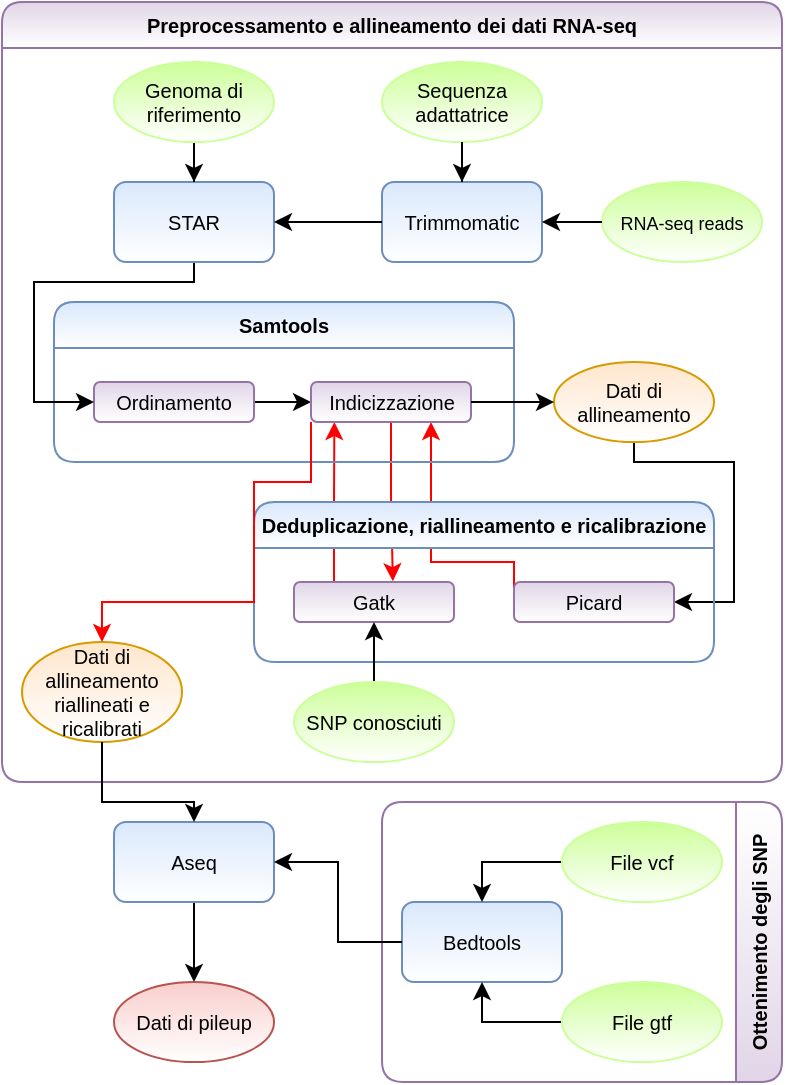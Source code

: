<mxfile compressed="false" version="14.6.13" type="device">
  <diagram id="prtHgNgQTEPvFCAcTncT" name="Page-1">
    <mxGraphModel dx="1408" dy="826" grid="1" gridSize="10" guides="1" tooltips="1" connect="1" arrows="1" fold="1" page="1" pageScale="1" pageWidth="827" pageHeight="1169" math="0" shadow="0">
      <root>
        <mxCell id="0" />
        <mxCell id="1" parent="0" />
        <mxCell id="fNoOviHElrBXO7P96PJo-56" value="Preprocessamento e allineamento dei dati RNA-seq" style="swimlane;rounded=1;fontSize=10;fillColor=#e1d5e7;strokeColor=#9673a6;gradientColor=#ffffff;swimlaneFillColor=none;" parent="1" vertex="1">
          <mxGeometry x="24" y="70" width="390" height="390" as="geometry" />
        </mxCell>
        <mxCell id="vsyQtTesX6xpcypo9VDb-11" style="edgeStyle=orthogonalEdgeStyle;rounded=0;orthogonalLoop=1;jettySize=auto;html=1;exitX=0;exitY=0.5;exitDx=0;exitDy=0;entryX=0.75;entryY=1;entryDx=0;entryDy=0;strokeColor=#FF0000;" parent="fNoOviHElrBXO7P96PJo-56" source="fNoOviHElrBXO7P96PJo-25" target="fNoOviHElrBXO7P96PJo-5" edge="1">
          <mxGeometry relative="1" as="geometry">
            <Array as="points">
              <mxPoint x="256" y="280" />
              <mxPoint x="215" y="280" />
            </Array>
          </mxGeometry>
        </mxCell>
        <mxCell id="vsyQtTesX6xpcypo9VDb-12" style="edgeStyle=orthogonalEdgeStyle;rounded=0;orthogonalLoop=1;jettySize=auto;html=1;exitX=0.5;exitY=1;exitDx=0;exitDy=0;entryX=0.618;entryY=-0.02;entryDx=0;entryDy=0;entryPerimeter=0;strokeColor=#FF0000;" parent="fNoOviHElrBXO7P96PJo-56" source="fNoOviHElrBXO7P96PJo-5" target="fNoOviHElrBXO7P96PJo-27" edge="1">
          <mxGeometry relative="1" as="geometry" />
        </mxCell>
        <mxCell id="vsyQtTesX6xpcypo9VDb-13" style="edgeStyle=orthogonalEdgeStyle;rounded=0;orthogonalLoop=1;jettySize=auto;html=1;exitX=0.25;exitY=0;exitDx=0;exitDy=0;entryX=0.146;entryY=1;entryDx=0;entryDy=0;entryPerimeter=0;strokeColor=#FF0000;" parent="fNoOviHElrBXO7P96PJo-56" source="fNoOviHElrBXO7P96PJo-27" target="fNoOviHElrBXO7P96PJo-5" edge="1">
          <mxGeometry relative="1" as="geometry" />
        </mxCell>
        <mxCell id="fNoOviHElrBXO7P96PJo-34" value="Dati di allineamento riallineati e ricalibrati" style="ellipse;whiteSpace=wrap;html=1;rounded=1;fontSize=10;fillColor=#ffe6cc;strokeColor=#d79b00;gradientColor=#ffffff;" parent="fNoOviHElrBXO7P96PJo-56" vertex="1">
          <mxGeometry x="10" y="320" width="80" height="50" as="geometry" />
        </mxCell>
        <mxCell id="vsyQtTesX6xpcypo9VDb-5" style="edgeStyle=orthogonalEdgeStyle;rounded=0;orthogonalLoop=1;jettySize=auto;html=1;exitX=0.5;exitY=1;exitDx=0;exitDy=0;entryX=1;entryY=0.5;entryDx=0;entryDy=0;" parent="fNoOviHElrBXO7P96PJo-56" source="fNoOviHElrBXO7P96PJo-23" target="fNoOviHElrBXO7P96PJo-25" edge="1">
          <mxGeometry relative="1" as="geometry">
            <Array as="points">
              <mxPoint x="316" y="230" />
              <mxPoint x="366" y="230" />
              <mxPoint x="366" y="300" />
            </Array>
          </mxGeometry>
        </mxCell>
        <mxCell id="fNoOviHElrBXO7P96PJo-23" value="Dati di allineamento" style="ellipse;whiteSpace=wrap;html=1;rounded=1;fontSize=10;fillColor=#ffe6cc;strokeColor=#d79b00;gradientColor=#ffffff;" parent="fNoOviHElrBXO7P96PJo-56" vertex="1">
          <mxGeometry x="276" y="180" width="80" height="40" as="geometry" />
        </mxCell>
        <mxCell id="fNoOviHElrBXO7P96PJo-16" value="&lt;font style=&quot;font-size: 9px&quot;&gt;RNA-seq reads&lt;/font&gt;" style="ellipse;whiteSpace=wrap;html=1;rounded=1;fontSize=10;gradientColor=#ffffff;fillColor=#CCFF99;strokeColor=#CCFF99;" parent="fNoOviHElrBXO7P96PJo-56" vertex="1">
          <mxGeometry x="300" y="90" width="80" height="40" as="geometry" />
        </mxCell>
        <mxCell id="fNoOviHElrBXO7P96PJo-14" value="Trimmomatic" style="rounded=1;whiteSpace=wrap;html=1;fontSize=10;fillColor=#dae8fc;strokeColor=#6c8ebf;gradientColor=#ffffff;" parent="fNoOviHElrBXO7P96PJo-56" vertex="1">
          <mxGeometry x="190" y="90" width="80" height="40" as="geometry" />
        </mxCell>
        <mxCell id="fNoOviHElrBXO7P96PJo-18" value="Sequenza adattatrice" style="ellipse;whiteSpace=wrap;html=1;rounded=1;fontSize=10;gradientColor=#ffffff;fillColor=#CCFF99;strokeColor=#CCFF99;" parent="fNoOviHElrBXO7P96PJo-56" vertex="1">
          <mxGeometry x="190" y="30" width="80" height="40" as="geometry" />
        </mxCell>
        <mxCell id="fNoOviHElrBXO7P96PJo-19" style="edgeStyle=orthogonalEdgeStyle;rounded=0;orthogonalLoop=1;jettySize=auto;html=1;entryX=0.5;entryY=0;entryDx=0;entryDy=0;fontSize=10;" parent="fNoOviHElrBXO7P96PJo-56" source="fNoOviHElrBXO7P96PJo-18" target="fNoOviHElrBXO7P96PJo-14" edge="1">
          <mxGeometry relative="1" as="geometry" />
        </mxCell>
        <mxCell id="jYuElZ0psFMSYg52Es3L-28" style="edgeStyle=none;rounded=0;orthogonalLoop=1;jettySize=auto;html=1;fontSize=10;entryX=1;entryY=0.5;entryDx=0;entryDy=0;" parent="fNoOviHElrBXO7P96PJo-56" source="fNoOviHElrBXO7P96PJo-16" target="fNoOviHElrBXO7P96PJo-14" edge="1">
          <mxGeometry relative="1" as="geometry">
            <mxPoint x="300" y="70" as="targetPoint" />
          </mxGeometry>
        </mxCell>
        <mxCell id="fNoOviHElrBXO7P96PJo-3" value="Samtools" style="swimlane;rounded=1;swimlaneLine=1;fontSize=10;swimlaneFillColor=none;fillColor=#dae8fc;strokeColor=#6c8ebf;gradientColor=#ffffff;" parent="fNoOviHElrBXO7P96PJo-56" vertex="1">
          <mxGeometry x="26" y="150" width="230" height="80" as="geometry" />
        </mxCell>
        <mxCell id="vsyQtTesX6xpcypo9VDb-3" style="edgeStyle=orthogonalEdgeStyle;rounded=0;orthogonalLoop=1;jettySize=auto;html=1;exitX=1;exitY=0.5;exitDx=0;exitDy=0;entryX=0;entryY=0.5;entryDx=0;entryDy=0;" parent="fNoOviHElrBXO7P96PJo-3" source="fNoOviHElrBXO7P96PJo-4" target="fNoOviHElrBXO7P96PJo-5" edge="1">
          <mxGeometry relative="1" as="geometry" />
        </mxCell>
        <mxCell id="fNoOviHElrBXO7P96PJo-4" value="Ordinamento" style="rounded=1;whiteSpace=wrap;html=1;fontSize=10;fillColor=#e1d5e7;strokeColor=#9673a6;gradientColor=#ffffff;" parent="fNoOviHElrBXO7P96PJo-3" vertex="1">
          <mxGeometry x="20" y="40" width="80" height="20" as="geometry" />
        </mxCell>
        <mxCell id="fNoOviHElrBXO7P96PJo-5" value="Indicizzazione" style="rounded=1;whiteSpace=wrap;html=1;fontSize=10;fillColor=#e1d5e7;strokeColor=#9673a6;gradientColor=#ffffff;" parent="fNoOviHElrBXO7P96PJo-3" vertex="1">
          <mxGeometry x="128.5" y="40" width="80" height="20" as="geometry" />
        </mxCell>
        <mxCell id="vsyQtTesX6xpcypo9VDb-4" style="edgeStyle=orthogonalEdgeStyle;rounded=0;orthogonalLoop=1;jettySize=auto;html=1;exitX=1;exitY=0.5;exitDx=0;exitDy=0;" parent="fNoOviHElrBXO7P96PJo-56" source="fNoOviHElrBXO7P96PJo-5" target="fNoOviHElrBXO7P96PJo-23" edge="1">
          <mxGeometry relative="1" as="geometry" />
        </mxCell>
        <mxCell id="W9IB9yJmT7ebv6xMcdkx-2" value="Deduplicazione, riallineamento e ricalibrazione" style="swimlane;rounded=1;shadow=0;startSize=23;fontSize=10;fillColor=#dae8fc;strokeColor=#6c8ebf;gradientColor=#ffffff;" parent="fNoOviHElrBXO7P96PJo-56" vertex="1">
          <mxGeometry x="126" y="250" width="230" height="80" as="geometry" />
        </mxCell>
        <mxCell id="fNoOviHElrBXO7P96PJo-25" value="Picard" style="rounded=1;whiteSpace=wrap;html=1;fontSize=10;fillColor=#e1d5e7;strokeColor=#9673a6;gradientColor=#ffffff;" parent="W9IB9yJmT7ebv6xMcdkx-2" vertex="1">
          <mxGeometry x="130" y="40" width="80" height="20" as="geometry" />
        </mxCell>
        <mxCell id="fNoOviHElrBXO7P96PJo-27" value="Gatk" style="rounded=1;whiteSpace=wrap;html=1;fontSize=10;fillColor=#e1d5e7;strokeColor=#9673a6;gradientColor=#ffffff;" parent="W9IB9yJmT7ebv6xMcdkx-2" vertex="1">
          <mxGeometry x="20" y="40" width="80" height="20" as="geometry" />
        </mxCell>
        <mxCell id="vsyQtTesX6xpcypo9VDb-8" style="edgeStyle=orthogonalEdgeStyle;rounded=0;orthogonalLoop=1;jettySize=auto;html=1;exitX=0.5;exitY=0;exitDx=0;exitDy=0;strokeColor=#000000;" parent="fNoOviHElrBXO7P96PJo-56" source="jYuElZ0psFMSYg52Es3L-11" target="fNoOviHElrBXO7P96PJo-27" edge="1">
          <mxGeometry relative="1" as="geometry" />
        </mxCell>
        <mxCell id="jYuElZ0psFMSYg52Es3L-11" value="SNP conosciuti" style="ellipse;whiteSpace=wrap;html=1;rounded=1;fontSize=10;gradientColor=#ffffff;fillColor=#CCFF99;strokeColor=#CCFF99;" parent="fNoOviHElrBXO7P96PJo-56" vertex="1">
          <mxGeometry x="146" y="340" width="80" height="40" as="geometry" />
        </mxCell>
        <mxCell id="vsyQtTesX6xpcypo9VDb-14" style="edgeStyle=orthogonalEdgeStyle;rounded=0;orthogonalLoop=1;jettySize=auto;html=1;exitX=0;exitY=1;exitDx=0;exitDy=0;strokeColor=#FF0000;" parent="fNoOviHElrBXO7P96PJo-56" source="fNoOviHElrBXO7P96PJo-5" target="fNoOviHElrBXO7P96PJo-34" edge="1">
          <mxGeometry relative="1" as="geometry">
            <Array as="points">
              <mxPoint x="155" y="240" />
              <mxPoint x="126" y="240" />
              <mxPoint x="126" y="300" />
              <mxPoint x="50" y="300" />
            </Array>
          </mxGeometry>
        </mxCell>
        <mxCell id="jYuElZ0psFMSYg52Es3L-30" style="edgeStyle=orthogonalEdgeStyle;rounded=0;orthogonalLoop=1;jettySize=auto;html=1;exitX=0.5;exitY=1;exitDx=0;exitDy=0;fontSize=10;entryX=0;entryY=0.5;entryDx=0;entryDy=0;" parent="1" source="fNoOviHElrBXO7P96PJo-12" target="fNoOviHElrBXO7P96PJo-4" edge="1">
          <mxGeometry relative="1" as="geometry">
            <mxPoint x="120.333" y="240.0" as="targetPoint" />
            <Array as="points">
              <mxPoint x="120" y="210" />
              <mxPoint x="40" y="210" />
              <mxPoint x="40" y="270" />
            </Array>
          </mxGeometry>
        </mxCell>
        <mxCell id="fNoOviHElrBXO7P96PJo-12" value="STAR" style="rounded=1;whiteSpace=wrap;html=1;fontSize=10;fillColor=#dae8fc;strokeColor=#6c8ebf;gradientColor=#ffffff;" parent="1" vertex="1">
          <mxGeometry x="80" y="160" width="80" height="40" as="geometry" />
        </mxCell>
        <mxCell id="jYuElZ0psFMSYg52Es3L-27" style="edgeStyle=none;rounded=0;orthogonalLoop=1;jettySize=auto;html=1;exitX=0;exitY=0.5;exitDx=0;exitDy=0;fontSize=10;" parent="1" source="fNoOviHElrBXO7P96PJo-14" target="fNoOviHElrBXO7P96PJo-12" edge="1">
          <mxGeometry relative="1" as="geometry" />
        </mxCell>
        <mxCell id="fNoOviHElrBXO7P96PJo-21" style="edgeStyle=orthogonalEdgeStyle;rounded=0;orthogonalLoop=1;jettySize=auto;html=1;entryX=0.5;entryY=0;entryDx=0;entryDy=0;fontSize=10;" parent="1" source="fNoOviHElrBXO7P96PJo-20" target="fNoOviHElrBXO7P96PJo-12" edge="1">
          <mxGeometry relative="1" as="geometry" />
        </mxCell>
        <mxCell id="fNoOviHElrBXO7P96PJo-20" value="Genoma di riferimento" style="ellipse;whiteSpace=wrap;html=1;rounded=1;fontSize=10;gradientColor=#ffffff;fillColor=#CCFF99;strokeColor=#CCFF99;" parent="1" vertex="1">
          <mxGeometry x="80" y="100" width="80" height="40" as="geometry" />
        </mxCell>
        <mxCell id="vsyQtTesX6xpcypo9VDb-9" style="edgeStyle=orthogonalEdgeStyle;rounded=0;orthogonalLoop=1;jettySize=auto;html=1;exitX=0.5;exitY=1;exitDx=0;exitDy=0;strokeColor=#000000;" parent="1" source="fNoOviHElrBXO7P96PJo-37" target="fNoOviHElrBXO7P96PJo-40" edge="1">
          <mxGeometry relative="1" as="geometry" />
        </mxCell>
        <mxCell id="fNoOviHElrBXO7P96PJo-37" value="&lt;div style=&quot;font-size: 10px;&quot;&gt;Aseq&lt;/div&gt;" style="rounded=1;whiteSpace=wrap;html=1;fontSize=10;fillColor=#dae8fc;strokeColor=#6c8ebf;gradientColor=#ffffff;" parent="1" vertex="1">
          <mxGeometry x="80" y="480" width="80" height="40" as="geometry" />
        </mxCell>
        <mxCell id="fNoOviHElrBXO7P96PJo-40" value="Dati di pileup" style="ellipse;whiteSpace=wrap;html=1;rounded=1;fontSize=10;fillColor=#f8cecc;strokeColor=#b85450;gradientColor=#ffffff;" parent="1" vertex="1">
          <mxGeometry x="80" y="560" width="80" height="40" as="geometry" />
        </mxCell>
        <mxCell id="jYuElZ0psFMSYg52Es3L-20" value="Ottenimento degli SNP" style="swimlane;horizontal=0;rounded=1;direction=west;fontSize=10;fillColor=#e1d5e7;strokeColor=#9673a6;gradientColor=#ffffff;swimlaneFillColor=#ffffff;" parent="1" vertex="1">
          <mxGeometry x="214" y="470" width="200" height="140" as="geometry" />
        </mxCell>
        <mxCell id="jYuElZ0psFMSYg52Es3L-1" value="Bedtools" style="rounded=1;whiteSpace=wrap;html=1;fontSize=10;fillColor=#dae8fc;strokeColor=#6c8ebf;gradientColor=#ffffff;" parent="jYuElZ0psFMSYg52Es3L-20" vertex="1">
          <mxGeometry x="10" y="50" width="80" height="40" as="geometry" />
        </mxCell>
        <mxCell id="jYuElZ0psFMSYg52Es3L-37" style="edgeStyle=orthogonalEdgeStyle;rounded=0;orthogonalLoop=1;jettySize=auto;html=1;exitX=0;exitY=0.5;exitDx=0;exitDy=0;entryX=0.5;entryY=0;entryDx=0;entryDy=0;fontSize=10;" parent="jYuElZ0psFMSYg52Es3L-20" source="jYuElZ0psFMSYg52Es3L-5" target="jYuElZ0psFMSYg52Es3L-1" edge="1">
          <mxGeometry relative="1" as="geometry" />
        </mxCell>
        <mxCell id="jYuElZ0psFMSYg52Es3L-5" value="File vcf" style="ellipse;whiteSpace=wrap;html=1;fontSize=10;gradientColor=#ffffff;fillColor=#CCFF99;strokeColor=#CCFF99;" parent="jYuElZ0psFMSYg52Es3L-20" vertex="1">
          <mxGeometry x="90" y="10" width="80" height="40" as="geometry" />
        </mxCell>
        <mxCell id="jYuElZ0psFMSYg52Es3L-38" style="edgeStyle=orthogonalEdgeStyle;rounded=0;orthogonalLoop=1;jettySize=auto;html=1;exitX=0;exitY=0.5;exitDx=0;exitDy=0;entryX=0.5;entryY=1;entryDx=0;entryDy=0;fontSize=10;" parent="jYuElZ0psFMSYg52Es3L-20" source="jYuElZ0psFMSYg52Es3L-4" target="jYuElZ0psFMSYg52Es3L-1" edge="1">
          <mxGeometry relative="1" as="geometry" />
        </mxCell>
        <mxCell id="jYuElZ0psFMSYg52Es3L-4" value="File gtf" style="ellipse;whiteSpace=wrap;html=1;fontSize=10;gradientColor=#ffffff;fillColor=#CCFF99;strokeColor=#CCFF99;" parent="jYuElZ0psFMSYg52Es3L-20" vertex="1">
          <mxGeometry x="90" y="90" width="80" height="40" as="geometry" />
        </mxCell>
        <mxCell id="jYuElZ0psFMSYg52Es3L-36" style="edgeStyle=orthogonalEdgeStyle;rounded=0;orthogonalLoop=1;jettySize=auto;html=1;exitX=0;exitY=0.5;exitDx=0;exitDy=0;entryX=1;entryY=0.5;entryDx=0;entryDy=0;fontSize=10;" parent="1" source="jYuElZ0psFMSYg52Es3L-1" target="fNoOviHElrBXO7P96PJo-37" edge="1">
          <mxGeometry relative="1" as="geometry" />
        </mxCell>
        <mxCell id="vsyQtTesX6xpcypo9VDb-10" style="edgeStyle=orthogonalEdgeStyle;rounded=0;orthogonalLoop=1;jettySize=auto;html=1;exitX=0.5;exitY=1;exitDx=0;exitDy=0;strokeColor=#000000;" parent="1" source="fNoOviHElrBXO7P96PJo-34" target="fNoOviHElrBXO7P96PJo-37" edge="1">
          <mxGeometry relative="1" as="geometry">
            <Array as="points">
              <mxPoint x="74" y="470" />
              <mxPoint x="120" y="470" />
            </Array>
          </mxGeometry>
        </mxCell>
      </root>
    </mxGraphModel>
  </diagram>
</mxfile>
